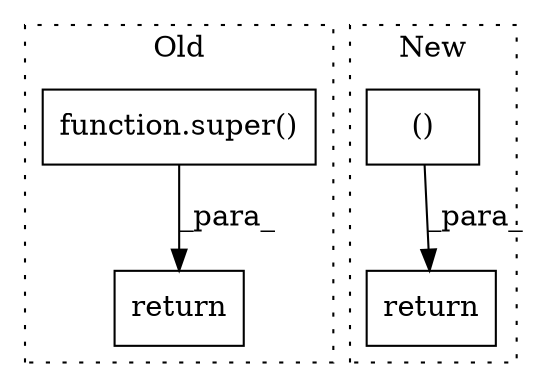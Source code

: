 digraph G {
subgraph cluster0 {
1 [label="function.super()" a="75" s="2377" l="7" shape="box"];
3 [label="return" a="93" s="2370" l="7" shape="box"];
label = "Old";
style="dotted";
}
subgraph cluster1 {
2 [label="()" a="54" s="6258" l="14" shape="box"];
4 [label="return" a="93" s="6237" l="7" shape="box"];
label = "New";
style="dotted";
}
1 -> 3 [label="_para_"];
2 -> 4 [label="_para_"];
}